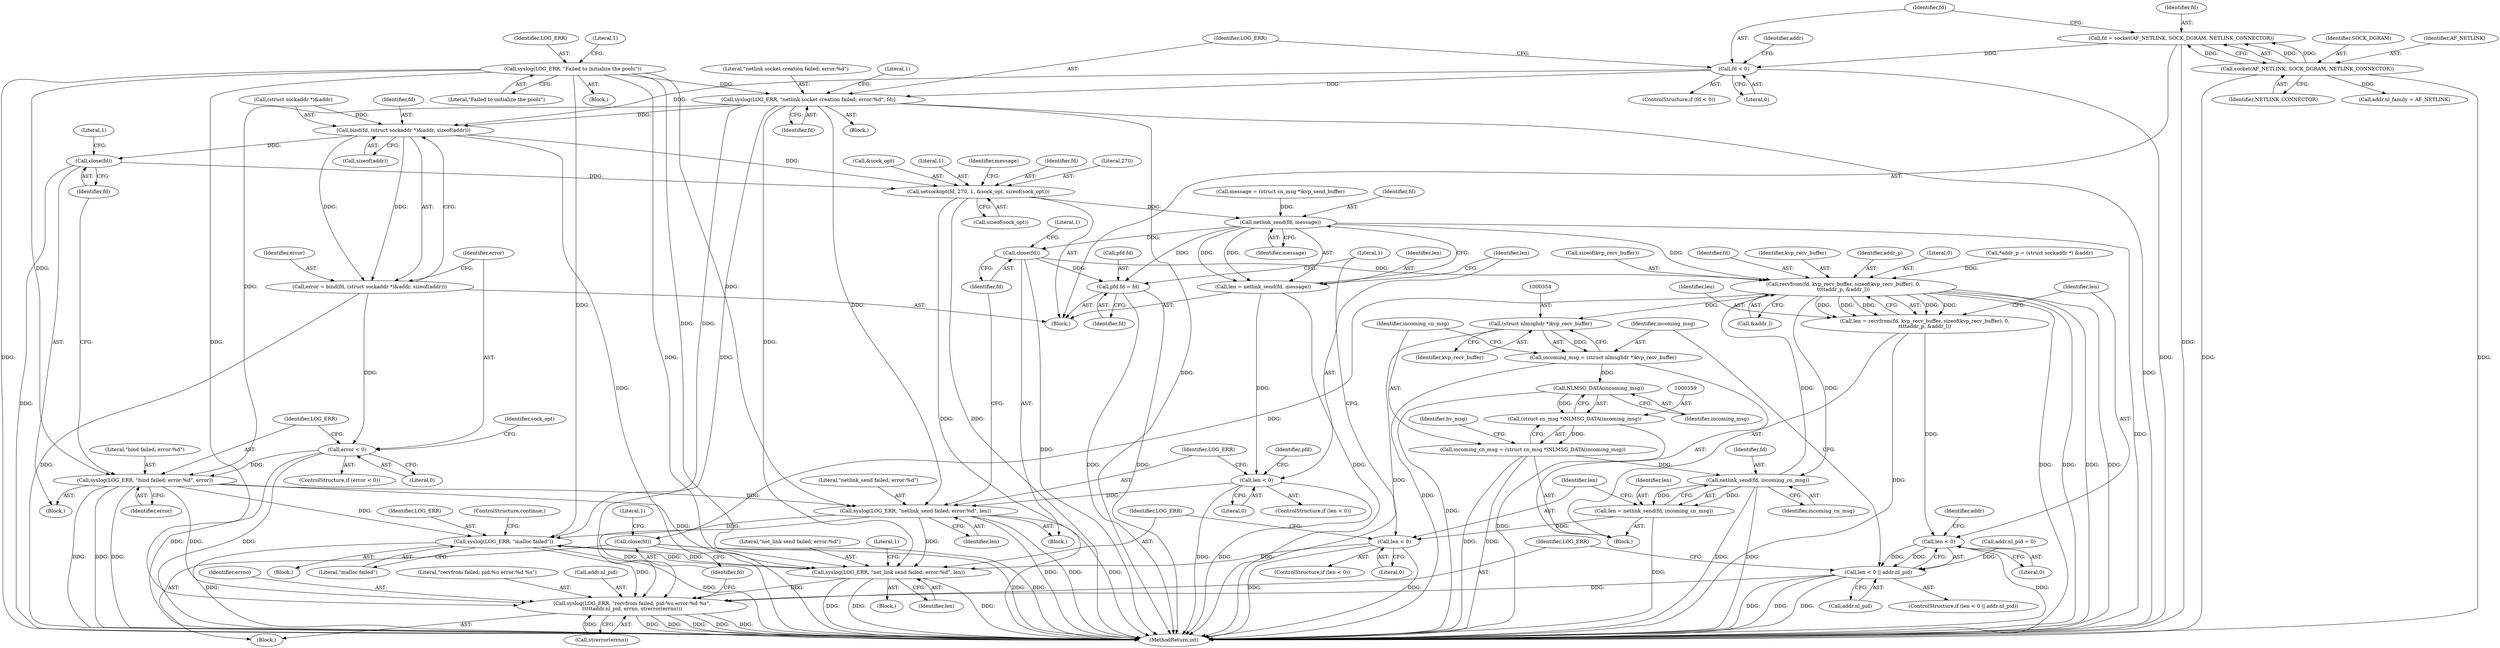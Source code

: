 digraph "0_linux_bcc2c9c3fff859e0eb019fe6fec26f9b8eba795c@API" {
"1000154" [label="(Call,syslog(LOG_ERR, \"netlink socket creation failed; error:%d\", fd))"];
"1000137" [label="(Call,syslog(LOG_ERR, \"Failed to initialize the pools\"))"];
"1000150" [label="(Call,fd < 0)"];
"1000143" [label="(Call,fd = socket(AF_NETLINK, SOCK_DGRAM, NETLINK_CONNECTOR))"];
"1000145" [label="(Call,socket(AF_NETLINK, SOCK_DGRAM, NETLINK_CONNECTOR))"];
"1000183" [label="(Call,bind(fd, (struct sockaddr *)&addr, sizeof(addr)))"];
"1000181" [label="(Call,error = bind(fd, (struct sockaddr *)&addr, sizeof(addr)))"];
"1000192" [label="(Call,error < 0)"];
"1000196" [label="(Call,syslog(LOG_ERR, \"bind failed; error:%d\", error))"];
"1000272" [label="(Call,syslog(LOG_ERR, \"netlink_send failed; error:%d\", len))"];
"1000337" [label="(Call,syslog(LOG_ERR, \"recvfrom failed; pid:%u error:%d %s\",\n\t\t\t\t\taddr.nl_pid, errno, strerror(errno)))"];
"1000407" [label="(Call,syslog(LOG_ERR, \"malloc failed\"))"];
"1000777" [label="(Call,syslog(LOG_ERR, \"net_link send failed; error:%d\", len))"];
"1000200" [label="(Call,close(fd))"];
"1000210" [label="(Call,setsockopt(fd, 270, 1, &sock_opt, sizeof(sock_opt)))"];
"1000264" [label="(Call,netlink_send(fd, message))"];
"1000262" [label="(Call,len = netlink_send(fd, message))"];
"1000268" [label="(Call,len < 0)"];
"1000276" [label="(Call,close(fd))"];
"1000281" [label="(Call,pfd.fd = fd)"];
"1000319" [label="(Call,recvfrom(fd, kvp_recv_buffer, sizeof(kvp_recv_buffer), 0,\n\t\t\t\taddr_p, &addr_l))"];
"1000317" [label="(Call,len = recvfrom(fd, kvp_recv_buffer, sizeof(kvp_recv_buffer), 0,\n\t\t\t\taddr_p, &addr_l))"];
"1000330" [label="(Call,len < 0)"];
"1000329" [label="(Call,len < 0 || addr.nl_pid)"];
"1000346" [label="(Call,close(fd))"];
"1000353" [label="(Call,(struct nlmsghdr *)kvp_recv_buffer)"];
"1000351" [label="(Call,incoming_msg = (struct nlmsghdr *)kvp_recv_buffer)"];
"1000360" [label="(Call,NLMSG_DATA(incoming_msg))"];
"1000358" [label="(Call,(struct cn_msg *)NLMSG_DATA(incoming_msg))"];
"1000356" [label="(Call,incoming_cn_msg = (struct cn_msg *)NLMSG_DATA(incoming_msg))"];
"1000769" [label="(Call,netlink_send(fd, incoming_cn_msg))"];
"1000767" [label="(Call,len = netlink_send(fd, incoming_cn_msg))"];
"1000773" [label="(Call,len < 0)"];
"1000334" [label="(Identifier,addr)"];
"1000219" [label="(Identifier,message)"];
"1000773" [label="(Call,len < 0)"];
"1000264" [label="(Call,netlink_send(fd, message))"];
"1000211" [label="(Identifier,fd)"];
"1000336" [label="(Block,)"];
"1000339" [label="(Literal,\"recvfrom failed; pid:%u error:%d %s\")"];
"1000216" [label="(Call,sizeof(sock_opt))"];
"1000325" [label="(Identifier,addr_p)"];
"1000160" [label="(Literal,1)"];
"1000333" [label="(Call,addr.nl_pid)"];
"1000358" [label="(Call,(struct cn_msg *)NLMSG_DATA(incoming_msg))"];
"1000201" [label="(Identifier,fd)"];
"1000263" [label="(Identifier,len)"];
"1000324" [label="(Literal,0)"];
"1000210" [label="(Call,setsockopt(fd, 270, 1, &sock_opt, sizeof(sock_opt)))"];
"1000155" [label="(Identifier,LOG_ERR)"];
"1000270" [label="(Literal,0)"];
"1000346" [label="(Call,close(fd))"];
"1000776" [label="(Block,)"];
"1000332" [label="(Literal,0)"];
"1000272" [label="(Call,syslog(LOG_ERR, \"netlink_send failed; error:%d\", len))"];
"1000777" [label="(Call,syslog(LOG_ERR, \"net_link send failed; error:%d\", len))"];
"1000138" [label="(Identifier,LOG_ERR)"];
"1000285" [label="(Identifier,fd)"];
"1000343" [label="(Identifier,errno)"];
"1000331" [label="(Identifier,len)"];
"1000361" [label="(Identifier,incoming_msg)"];
"1000338" [label="(Identifier,LOG_ERR)"];
"1000195" [label="(Block,)"];
"1000148" [label="(Identifier,NETLINK_CONNECTOR)"];
"1000154" [label="(Call,syslog(LOG_ERR, \"netlink socket creation failed; error:%d\", fd))"];
"1000290" [label="(Call,*addr_p = (struct sockaddr *) &addr)"];
"1000151" [label="(Identifier,fd)"];
"1000357" [label="(Identifier,incoming_cn_msg)"];
"1000193" [label="(Identifier,error)"];
"1000142" [label="(Literal,1)"];
"1000322" [label="(Call,sizeof(kvp_recv_buffer))"];
"1000269" [label="(Identifier,len)"];
"1000149" [label="(ControlStructure,if (fd < 0))"];
"1000784" [label="(MethodReturn,int)"];
"1000317" [label="(Call,len = recvfrom(fd, kvp_recv_buffer, sizeof(kvp_recv_buffer), 0,\n\t\t\t\taddr_p, &addr_l))"];
"1000768" [label="(Identifier,len)"];
"1000212" [label="(Literal,270)"];
"1000283" [label="(Identifier,pfd)"];
"1000288" [label="(Block,)"];
"1000276" [label="(Call,close(fd))"];
"1000206" [label="(Identifier,sock_opt)"];
"1000280" [label="(Literal,1)"];
"1000352" [label="(Identifier,incoming_msg)"];
"1000287" [label="(Literal,1)"];
"1000778" [label="(Identifier,LOG_ERR)"];
"1000136" [label="(Block,)"];
"1000184" [label="(Identifier,fd)"];
"1000109" [label="(Block,)"];
"1000275" [label="(Identifier,len)"];
"1000318" [label="(Identifier,len)"];
"1000351" [label="(Call,incoming_msg = (struct nlmsghdr *)kvp_recv_buffer)"];
"1000197" [label="(Identifier,LOG_ERR)"];
"1000770" [label="(Identifier,fd)"];
"1000194" [label="(Literal,0)"];
"1000214" [label="(Call,&sock_opt)"];
"1000353" [label="(Call,(struct nlmsghdr *)kvp_recv_buffer)"];
"1000774" [label="(Identifier,len)"];
"1000350" [label="(Literal,1)"];
"1000183" [label="(Call,bind(fd, (struct sockaddr *)&addr, sizeof(addr)))"];
"1000274" [label="(Literal,\"netlink_send failed; error:%d\")"];
"1000267" [label="(ControlStructure,if (len < 0))"];
"1000271" [label="(Block,)"];
"1000282" [label="(Call,pfd.fd)"];
"1000320" [label="(Identifier,fd)"];
"1000266" [label="(Identifier,message)"];
"1000328" [label="(ControlStructure,if (len < 0 || addr.nl_pid))"];
"1000156" [label="(Literal,\"netlink socket creation failed; error:%d\")"];
"1000363" [label="(Identifier,hv_msg)"];
"1000273" [label="(Identifier,LOG_ERR)"];
"1000281" [label="(Call,pfd.fd = fd)"];
"1000171" [label="(Call,addr.nl_pid = 0)"];
"1000326" [label="(Call,&addr_l)"];
"1000144" [label="(Identifier,fd)"];
"1000189" [label="(Call,sizeof(addr))"];
"1000147" [label="(Identifier,SOCK_DGRAM)"];
"1000150" [label="(Call,fd < 0)"];
"1000355" [label="(Identifier,kvp_recv_buffer)"];
"1000340" [label="(Call,addr.nl_pid)"];
"1000772" [label="(ControlStructure,if (len < 0))"];
"1000191" [label="(ControlStructure,if (error < 0))"];
"1000344" [label="(Call,strerror(errno))"];
"1000152" [label="(Literal,0)"];
"1000319" [label="(Call,recvfrom(fd, kvp_recv_buffer, sizeof(kvp_recv_buffer), 0,\n\t\t\t\taddr_p, &addr_l))"];
"1000204" [label="(Literal,1)"];
"1000360" [label="(Call,NLMSG_DATA(incoming_msg))"];
"1000137" [label="(Call,syslog(LOG_ERR, \"Failed to initialize the pools\"))"];
"1000409" [label="(Literal,\"malloc failed\")"];
"1000153" [label="(Block,)"];
"1000347" [label="(Identifier,fd)"];
"1000145" [label="(Call,socket(AF_NETLINK, SOCK_DGRAM, NETLINK_CONNECTOR))"];
"1000199" [label="(Identifier,error)"];
"1000406" [label="(Block,)"];
"1000218" [label="(Call,message = (struct cn_msg *)kvp_send_buffer)"];
"1000213" [label="(Literal,1)"];
"1000139" [label="(Literal,\"Failed to initialize the pools\")"];
"1000321" [label="(Identifier,kvp_recv_buffer)"];
"1000161" [label="(Call,addr.nl_family = AF_NETLINK)"];
"1000200" [label="(Call,close(fd))"];
"1000163" [label="(Identifier,addr)"];
"1000265" [label="(Identifier,fd)"];
"1000268" [label="(Call,len < 0)"];
"1000408" [label="(Identifier,LOG_ERR)"];
"1000767" [label="(Call,len = netlink_send(fd, incoming_cn_msg))"];
"1000356" [label="(Call,incoming_cn_msg = (struct cn_msg *)NLMSG_DATA(incoming_msg))"];
"1000769" [label="(Call,netlink_send(fd, incoming_cn_msg))"];
"1000262" [label="(Call,len = netlink_send(fd, message))"];
"1000157" [label="(Identifier,fd)"];
"1000143" [label="(Call,fd = socket(AF_NETLINK, SOCK_DGRAM, NETLINK_CONNECTOR))"];
"1000780" [label="(Identifier,len)"];
"1000185" [label="(Call,(struct sockaddr *)&addr)"];
"1000771" [label="(Identifier,incoming_cn_msg)"];
"1000410" [label="(ControlStructure,continue;)"];
"1000779" [label="(Literal,\"net_link send failed; error:%d\")"];
"1000407" [label="(Call,syslog(LOG_ERR, \"malloc failed\"))"];
"1000181" [label="(Call,error = bind(fd, (struct sockaddr *)&addr, sizeof(addr)))"];
"1000198" [label="(Literal,\"bind failed; error:%d\")"];
"1000775" [label="(Literal,0)"];
"1000192" [label="(Call,error < 0)"];
"1000196" [label="(Call,syslog(LOG_ERR, \"bind failed; error:%d\", error))"];
"1000783" [label="(Literal,1)"];
"1000329" [label="(Call,len < 0 || addr.nl_pid)"];
"1000330" [label="(Call,len < 0)"];
"1000182" [label="(Identifier,error)"];
"1000146" [label="(Identifier,AF_NETLINK)"];
"1000337" [label="(Call,syslog(LOG_ERR, \"recvfrom failed; pid:%u error:%d %s\",\n\t\t\t\t\taddr.nl_pid, errno, strerror(errno)))"];
"1000277" [label="(Identifier,fd)"];
"1000154" -> "1000153"  [label="AST: "];
"1000154" -> "1000157"  [label="CFG: "];
"1000155" -> "1000154"  [label="AST: "];
"1000156" -> "1000154"  [label="AST: "];
"1000157" -> "1000154"  [label="AST: "];
"1000160" -> "1000154"  [label="CFG: "];
"1000154" -> "1000784"  [label="DDG: "];
"1000154" -> "1000784"  [label="DDG: "];
"1000137" -> "1000154"  [label="DDG: "];
"1000150" -> "1000154"  [label="DDG: "];
"1000154" -> "1000183"  [label="DDG: "];
"1000154" -> "1000196"  [label="DDG: "];
"1000154" -> "1000272"  [label="DDG: "];
"1000154" -> "1000337"  [label="DDG: "];
"1000154" -> "1000407"  [label="DDG: "];
"1000154" -> "1000777"  [label="DDG: "];
"1000137" -> "1000136"  [label="AST: "];
"1000137" -> "1000139"  [label="CFG: "];
"1000138" -> "1000137"  [label="AST: "];
"1000139" -> "1000137"  [label="AST: "];
"1000142" -> "1000137"  [label="CFG: "];
"1000137" -> "1000784"  [label="DDG: "];
"1000137" -> "1000784"  [label="DDG: "];
"1000137" -> "1000196"  [label="DDG: "];
"1000137" -> "1000272"  [label="DDG: "];
"1000137" -> "1000337"  [label="DDG: "];
"1000137" -> "1000407"  [label="DDG: "];
"1000137" -> "1000777"  [label="DDG: "];
"1000150" -> "1000149"  [label="AST: "];
"1000150" -> "1000152"  [label="CFG: "];
"1000151" -> "1000150"  [label="AST: "];
"1000152" -> "1000150"  [label="AST: "];
"1000155" -> "1000150"  [label="CFG: "];
"1000163" -> "1000150"  [label="CFG: "];
"1000150" -> "1000784"  [label="DDG: "];
"1000143" -> "1000150"  [label="DDG: "];
"1000150" -> "1000183"  [label="DDG: "];
"1000143" -> "1000109"  [label="AST: "];
"1000143" -> "1000145"  [label="CFG: "];
"1000144" -> "1000143"  [label="AST: "];
"1000145" -> "1000143"  [label="AST: "];
"1000151" -> "1000143"  [label="CFG: "];
"1000143" -> "1000784"  [label="DDG: "];
"1000145" -> "1000143"  [label="DDG: "];
"1000145" -> "1000143"  [label="DDG: "];
"1000145" -> "1000143"  [label="DDG: "];
"1000145" -> "1000148"  [label="CFG: "];
"1000146" -> "1000145"  [label="AST: "];
"1000147" -> "1000145"  [label="AST: "];
"1000148" -> "1000145"  [label="AST: "];
"1000145" -> "1000784"  [label="DDG: "];
"1000145" -> "1000784"  [label="DDG: "];
"1000145" -> "1000161"  [label="DDG: "];
"1000183" -> "1000181"  [label="AST: "];
"1000183" -> "1000189"  [label="CFG: "];
"1000184" -> "1000183"  [label="AST: "];
"1000185" -> "1000183"  [label="AST: "];
"1000189" -> "1000183"  [label="AST: "];
"1000181" -> "1000183"  [label="CFG: "];
"1000183" -> "1000784"  [label="DDG: "];
"1000183" -> "1000181"  [label="DDG: "];
"1000183" -> "1000181"  [label="DDG: "];
"1000185" -> "1000183"  [label="DDG: "];
"1000183" -> "1000200"  [label="DDG: "];
"1000183" -> "1000210"  [label="DDG: "];
"1000181" -> "1000109"  [label="AST: "];
"1000182" -> "1000181"  [label="AST: "];
"1000193" -> "1000181"  [label="CFG: "];
"1000181" -> "1000784"  [label="DDG: "];
"1000181" -> "1000192"  [label="DDG: "];
"1000192" -> "1000191"  [label="AST: "];
"1000192" -> "1000194"  [label="CFG: "];
"1000193" -> "1000192"  [label="AST: "];
"1000194" -> "1000192"  [label="AST: "];
"1000197" -> "1000192"  [label="CFG: "];
"1000206" -> "1000192"  [label="CFG: "];
"1000192" -> "1000784"  [label="DDG: "];
"1000192" -> "1000784"  [label="DDG: "];
"1000192" -> "1000196"  [label="DDG: "];
"1000196" -> "1000195"  [label="AST: "];
"1000196" -> "1000199"  [label="CFG: "];
"1000197" -> "1000196"  [label="AST: "];
"1000198" -> "1000196"  [label="AST: "];
"1000199" -> "1000196"  [label="AST: "];
"1000201" -> "1000196"  [label="CFG: "];
"1000196" -> "1000784"  [label="DDG: "];
"1000196" -> "1000784"  [label="DDG: "];
"1000196" -> "1000784"  [label="DDG: "];
"1000196" -> "1000272"  [label="DDG: "];
"1000196" -> "1000337"  [label="DDG: "];
"1000196" -> "1000407"  [label="DDG: "];
"1000196" -> "1000777"  [label="DDG: "];
"1000272" -> "1000271"  [label="AST: "];
"1000272" -> "1000275"  [label="CFG: "];
"1000273" -> "1000272"  [label="AST: "];
"1000274" -> "1000272"  [label="AST: "];
"1000275" -> "1000272"  [label="AST: "];
"1000277" -> "1000272"  [label="CFG: "];
"1000272" -> "1000784"  [label="DDG: "];
"1000272" -> "1000784"  [label="DDG: "];
"1000272" -> "1000784"  [label="DDG: "];
"1000268" -> "1000272"  [label="DDG: "];
"1000272" -> "1000337"  [label="DDG: "];
"1000272" -> "1000407"  [label="DDG: "];
"1000272" -> "1000777"  [label="DDG: "];
"1000337" -> "1000336"  [label="AST: "];
"1000337" -> "1000344"  [label="CFG: "];
"1000338" -> "1000337"  [label="AST: "];
"1000339" -> "1000337"  [label="AST: "];
"1000340" -> "1000337"  [label="AST: "];
"1000343" -> "1000337"  [label="AST: "];
"1000344" -> "1000337"  [label="AST: "];
"1000347" -> "1000337"  [label="CFG: "];
"1000337" -> "1000784"  [label="DDG: "];
"1000337" -> "1000784"  [label="DDG: "];
"1000337" -> "1000784"  [label="DDG: "];
"1000337" -> "1000784"  [label="DDG: "];
"1000337" -> "1000784"  [label="DDG: "];
"1000407" -> "1000337"  [label="DDG: "];
"1000777" -> "1000337"  [label="DDG: "];
"1000329" -> "1000337"  [label="DDG: "];
"1000344" -> "1000337"  [label="DDG: "];
"1000407" -> "1000406"  [label="AST: "];
"1000407" -> "1000409"  [label="CFG: "];
"1000408" -> "1000407"  [label="AST: "];
"1000409" -> "1000407"  [label="AST: "];
"1000410" -> "1000407"  [label="CFG: "];
"1000407" -> "1000784"  [label="DDG: "];
"1000407" -> "1000784"  [label="DDG: "];
"1000777" -> "1000407"  [label="DDG: "];
"1000407" -> "1000777"  [label="DDG: "];
"1000777" -> "1000776"  [label="AST: "];
"1000777" -> "1000780"  [label="CFG: "];
"1000778" -> "1000777"  [label="AST: "];
"1000779" -> "1000777"  [label="AST: "];
"1000780" -> "1000777"  [label="AST: "];
"1000783" -> "1000777"  [label="CFG: "];
"1000777" -> "1000784"  [label="DDG: "];
"1000777" -> "1000784"  [label="DDG: "];
"1000777" -> "1000784"  [label="DDG: "];
"1000773" -> "1000777"  [label="DDG: "];
"1000200" -> "1000195"  [label="AST: "];
"1000200" -> "1000201"  [label="CFG: "];
"1000201" -> "1000200"  [label="AST: "];
"1000204" -> "1000200"  [label="CFG: "];
"1000200" -> "1000784"  [label="DDG: "];
"1000200" -> "1000210"  [label="DDG: "];
"1000210" -> "1000109"  [label="AST: "];
"1000210" -> "1000216"  [label="CFG: "];
"1000211" -> "1000210"  [label="AST: "];
"1000212" -> "1000210"  [label="AST: "];
"1000213" -> "1000210"  [label="AST: "];
"1000214" -> "1000210"  [label="AST: "];
"1000216" -> "1000210"  [label="AST: "];
"1000219" -> "1000210"  [label="CFG: "];
"1000210" -> "1000784"  [label="DDG: "];
"1000210" -> "1000784"  [label="DDG: "];
"1000210" -> "1000264"  [label="DDG: "];
"1000264" -> "1000262"  [label="AST: "];
"1000264" -> "1000266"  [label="CFG: "];
"1000265" -> "1000264"  [label="AST: "];
"1000266" -> "1000264"  [label="AST: "];
"1000262" -> "1000264"  [label="CFG: "];
"1000264" -> "1000784"  [label="DDG: "];
"1000264" -> "1000262"  [label="DDG: "];
"1000264" -> "1000262"  [label="DDG: "];
"1000218" -> "1000264"  [label="DDG: "];
"1000264" -> "1000276"  [label="DDG: "];
"1000264" -> "1000281"  [label="DDG: "];
"1000264" -> "1000319"  [label="DDG: "];
"1000262" -> "1000109"  [label="AST: "];
"1000263" -> "1000262"  [label="AST: "];
"1000269" -> "1000262"  [label="CFG: "];
"1000262" -> "1000784"  [label="DDG: "];
"1000262" -> "1000268"  [label="DDG: "];
"1000268" -> "1000267"  [label="AST: "];
"1000268" -> "1000270"  [label="CFG: "];
"1000269" -> "1000268"  [label="AST: "];
"1000270" -> "1000268"  [label="AST: "];
"1000273" -> "1000268"  [label="CFG: "];
"1000283" -> "1000268"  [label="CFG: "];
"1000268" -> "1000784"  [label="DDG: "];
"1000268" -> "1000784"  [label="DDG: "];
"1000276" -> "1000271"  [label="AST: "];
"1000276" -> "1000277"  [label="CFG: "];
"1000277" -> "1000276"  [label="AST: "];
"1000280" -> "1000276"  [label="CFG: "];
"1000276" -> "1000784"  [label="DDG: "];
"1000276" -> "1000281"  [label="DDG: "];
"1000276" -> "1000319"  [label="DDG: "];
"1000281" -> "1000109"  [label="AST: "];
"1000281" -> "1000285"  [label="CFG: "];
"1000282" -> "1000281"  [label="AST: "];
"1000285" -> "1000281"  [label="AST: "];
"1000287" -> "1000281"  [label="CFG: "];
"1000281" -> "1000784"  [label="DDG: "];
"1000281" -> "1000784"  [label="DDG: "];
"1000319" -> "1000317"  [label="AST: "];
"1000319" -> "1000326"  [label="CFG: "];
"1000320" -> "1000319"  [label="AST: "];
"1000321" -> "1000319"  [label="AST: "];
"1000322" -> "1000319"  [label="AST: "];
"1000324" -> "1000319"  [label="AST: "];
"1000325" -> "1000319"  [label="AST: "];
"1000326" -> "1000319"  [label="AST: "];
"1000317" -> "1000319"  [label="CFG: "];
"1000319" -> "1000784"  [label="DDG: "];
"1000319" -> "1000784"  [label="DDG: "];
"1000319" -> "1000784"  [label="DDG: "];
"1000319" -> "1000784"  [label="DDG: "];
"1000319" -> "1000317"  [label="DDG: "];
"1000319" -> "1000317"  [label="DDG: "];
"1000319" -> "1000317"  [label="DDG: "];
"1000319" -> "1000317"  [label="DDG: "];
"1000319" -> "1000317"  [label="DDG: "];
"1000769" -> "1000319"  [label="DDG: "];
"1000290" -> "1000319"  [label="DDG: "];
"1000319" -> "1000346"  [label="DDG: "];
"1000319" -> "1000353"  [label="DDG: "];
"1000319" -> "1000769"  [label="DDG: "];
"1000317" -> "1000288"  [label="AST: "];
"1000318" -> "1000317"  [label="AST: "];
"1000331" -> "1000317"  [label="CFG: "];
"1000317" -> "1000784"  [label="DDG: "];
"1000317" -> "1000330"  [label="DDG: "];
"1000330" -> "1000329"  [label="AST: "];
"1000330" -> "1000332"  [label="CFG: "];
"1000331" -> "1000330"  [label="AST: "];
"1000332" -> "1000330"  [label="AST: "];
"1000334" -> "1000330"  [label="CFG: "];
"1000329" -> "1000330"  [label="CFG: "];
"1000330" -> "1000784"  [label="DDG: "];
"1000330" -> "1000329"  [label="DDG: "];
"1000330" -> "1000329"  [label="DDG: "];
"1000329" -> "1000328"  [label="AST: "];
"1000329" -> "1000333"  [label="CFG: "];
"1000333" -> "1000329"  [label="AST: "];
"1000338" -> "1000329"  [label="CFG: "];
"1000352" -> "1000329"  [label="CFG: "];
"1000329" -> "1000784"  [label="DDG: "];
"1000329" -> "1000784"  [label="DDG: "];
"1000329" -> "1000784"  [label="DDG: "];
"1000171" -> "1000329"  [label="DDG: "];
"1000346" -> "1000336"  [label="AST: "];
"1000346" -> "1000347"  [label="CFG: "];
"1000347" -> "1000346"  [label="AST: "];
"1000350" -> "1000346"  [label="CFG: "];
"1000346" -> "1000784"  [label="DDG: "];
"1000346" -> "1000784"  [label="DDG: "];
"1000353" -> "1000351"  [label="AST: "];
"1000353" -> "1000355"  [label="CFG: "];
"1000354" -> "1000353"  [label="AST: "];
"1000355" -> "1000353"  [label="AST: "];
"1000351" -> "1000353"  [label="CFG: "];
"1000353" -> "1000784"  [label="DDG: "];
"1000353" -> "1000351"  [label="DDG: "];
"1000351" -> "1000288"  [label="AST: "];
"1000352" -> "1000351"  [label="AST: "];
"1000357" -> "1000351"  [label="CFG: "];
"1000351" -> "1000784"  [label="DDG: "];
"1000351" -> "1000360"  [label="DDG: "];
"1000360" -> "1000358"  [label="AST: "];
"1000360" -> "1000361"  [label="CFG: "];
"1000361" -> "1000360"  [label="AST: "];
"1000358" -> "1000360"  [label="CFG: "];
"1000360" -> "1000784"  [label="DDG: "];
"1000360" -> "1000358"  [label="DDG: "];
"1000358" -> "1000356"  [label="AST: "];
"1000359" -> "1000358"  [label="AST: "];
"1000356" -> "1000358"  [label="CFG: "];
"1000358" -> "1000784"  [label="DDG: "];
"1000358" -> "1000356"  [label="DDG: "];
"1000356" -> "1000288"  [label="AST: "];
"1000357" -> "1000356"  [label="AST: "];
"1000363" -> "1000356"  [label="CFG: "];
"1000356" -> "1000784"  [label="DDG: "];
"1000356" -> "1000784"  [label="DDG: "];
"1000356" -> "1000769"  [label="DDG: "];
"1000769" -> "1000767"  [label="AST: "];
"1000769" -> "1000771"  [label="CFG: "];
"1000770" -> "1000769"  [label="AST: "];
"1000771" -> "1000769"  [label="AST: "];
"1000767" -> "1000769"  [label="CFG: "];
"1000769" -> "1000784"  [label="DDG: "];
"1000769" -> "1000784"  [label="DDG: "];
"1000769" -> "1000767"  [label="DDG: "];
"1000769" -> "1000767"  [label="DDG: "];
"1000767" -> "1000288"  [label="AST: "];
"1000768" -> "1000767"  [label="AST: "];
"1000774" -> "1000767"  [label="CFG: "];
"1000767" -> "1000784"  [label="DDG: "];
"1000767" -> "1000773"  [label="DDG: "];
"1000773" -> "1000772"  [label="AST: "];
"1000773" -> "1000775"  [label="CFG: "];
"1000774" -> "1000773"  [label="AST: "];
"1000775" -> "1000773"  [label="AST: "];
"1000287" -> "1000773"  [label="CFG: "];
"1000778" -> "1000773"  [label="CFG: "];
"1000773" -> "1000784"  [label="DDG: "];
"1000773" -> "1000784"  [label="DDG: "];
}
